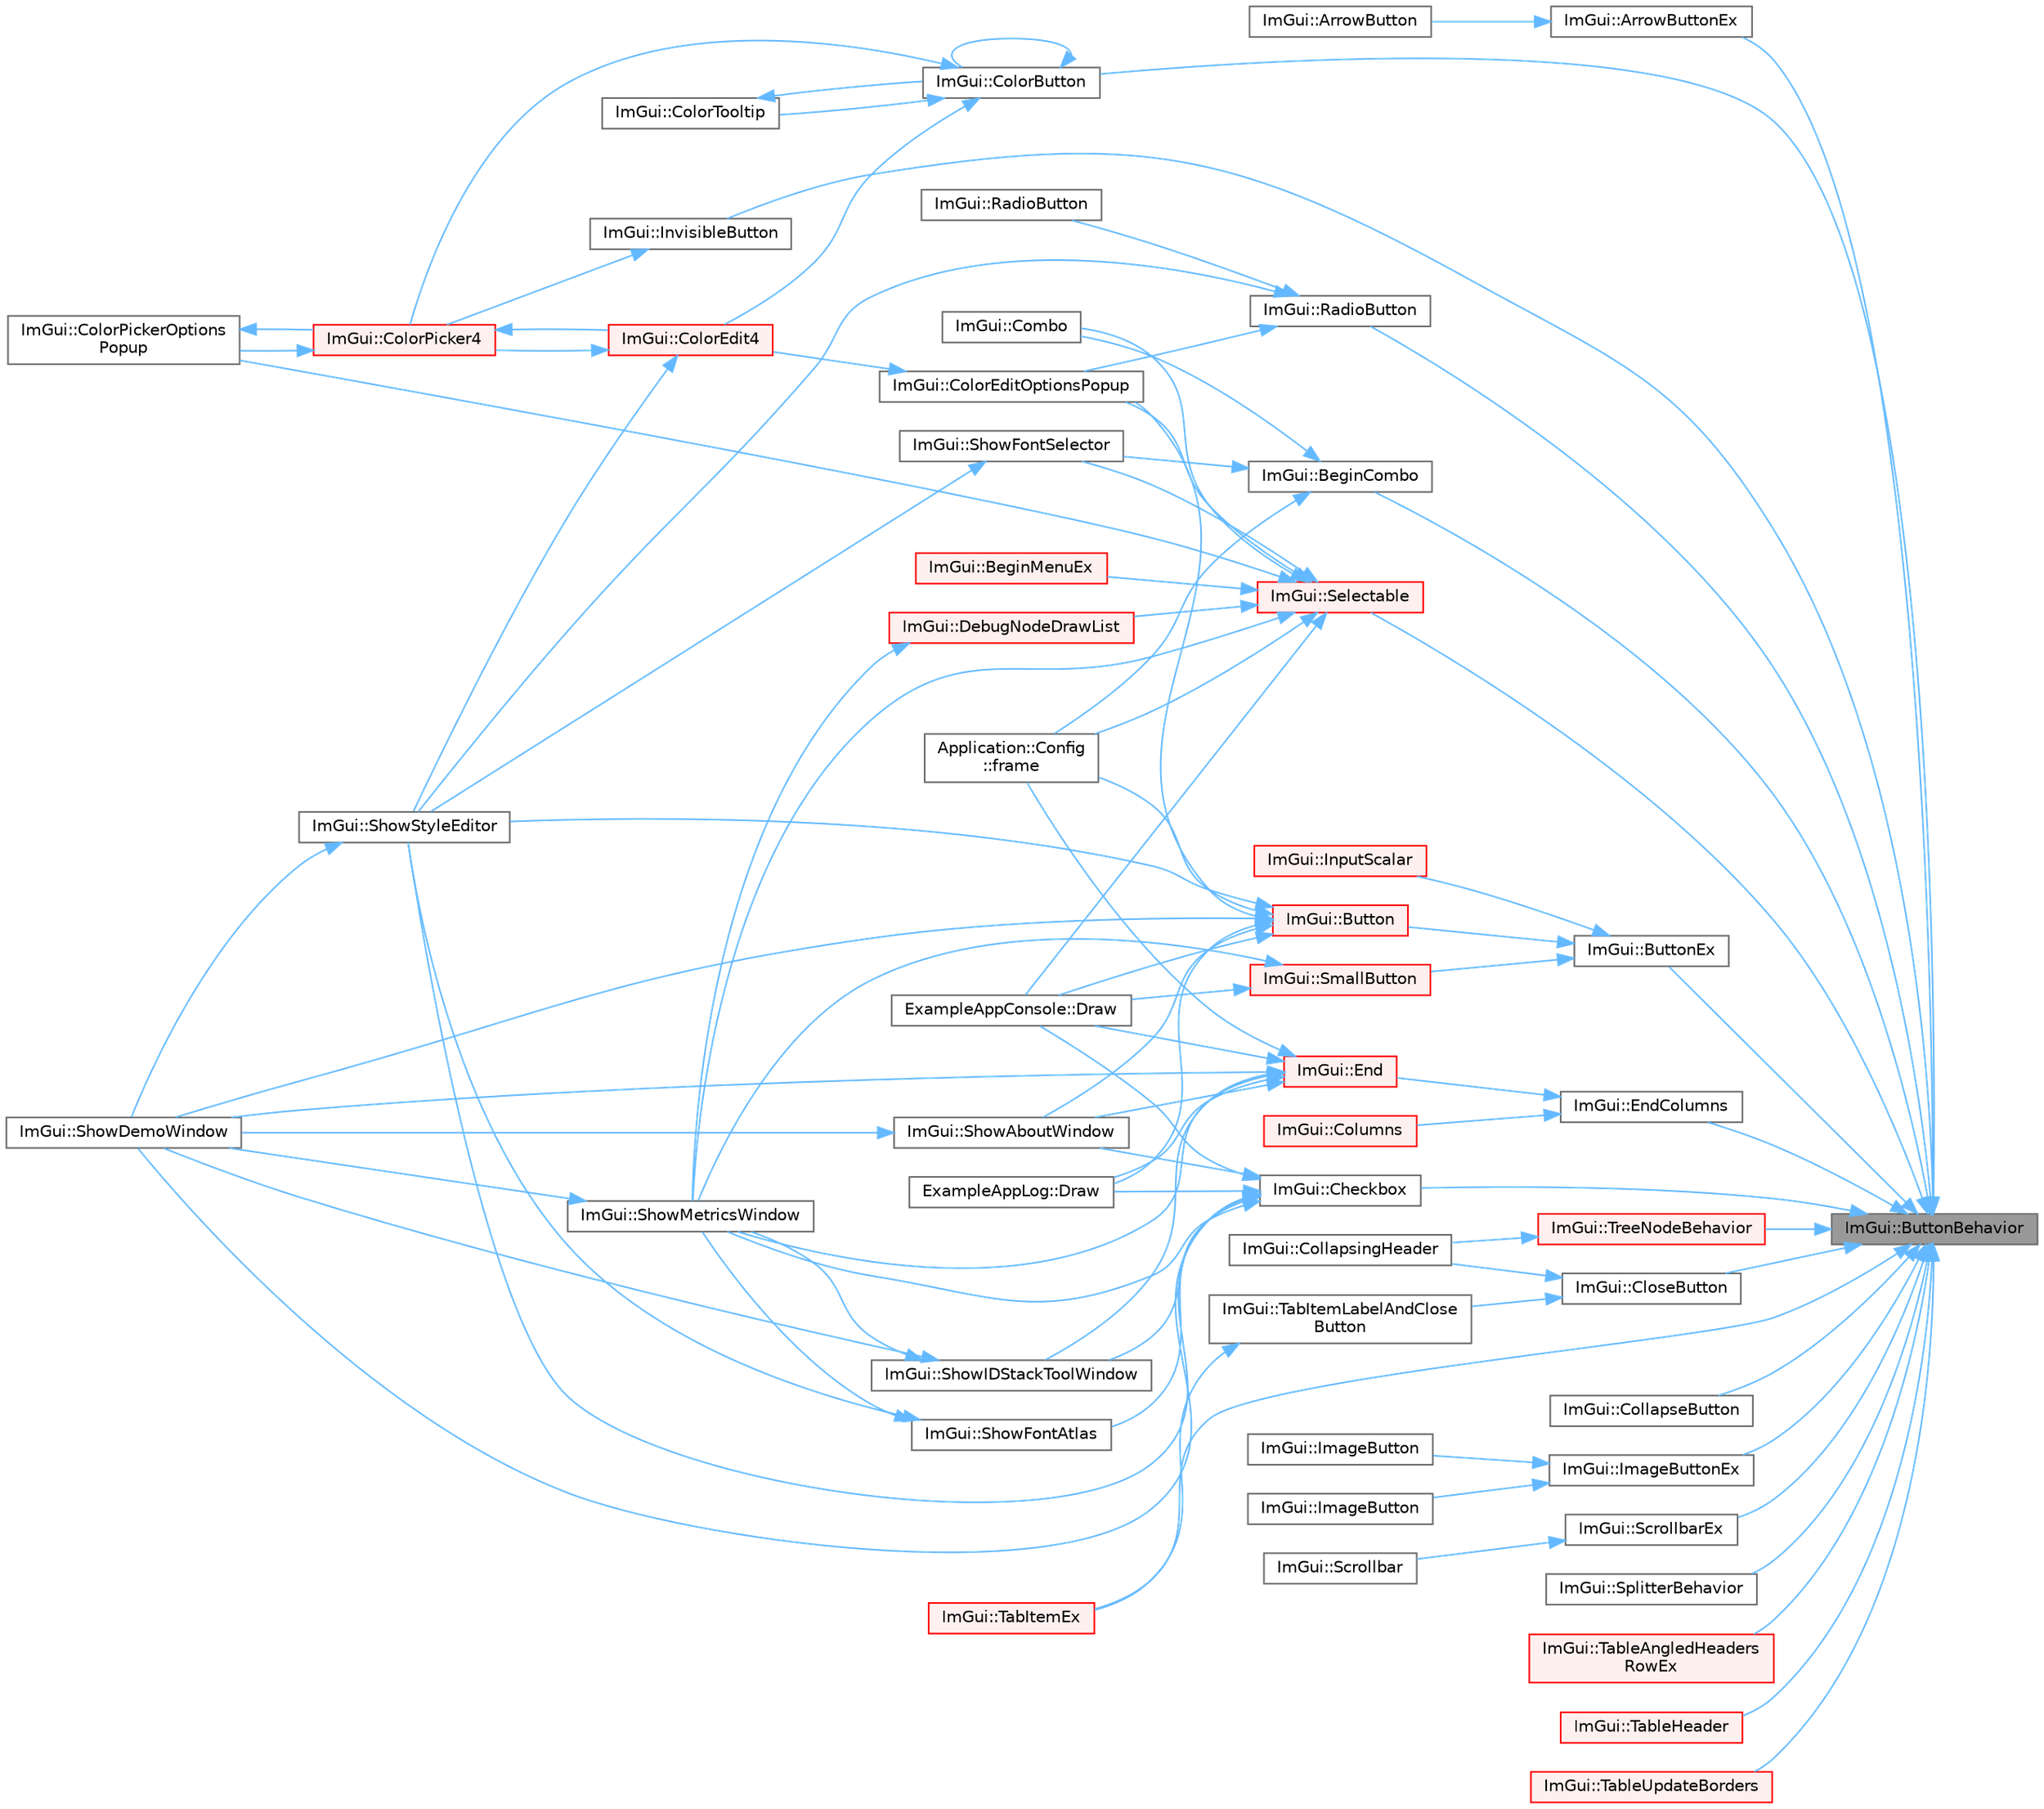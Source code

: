 digraph "ImGui::ButtonBehavior"
{
 // LATEX_PDF_SIZE
  bgcolor="transparent";
  edge [fontname=Helvetica,fontsize=10,labelfontname=Helvetica,labelfontsize=10];
  node [fontname=Helvetica,fontsize=10,shape=box,height=0.2,width=0.4];
  rankdir="RL";
  Node1 [id="Node000001",label="ImGui::ButtonBehavior",height=0.2,width=0.4,color="gray40", fillcolor="grey60", style="filled", fontcolor="black",tooltip=" "];
  Node1 -> Node2 [id="edge1_Node000001_Node000002",dir="back",color="steelblue1",style="solid",tooltip=" "];
  Node2 [id="Node000002",label="ImGui::ArrowButtonEx",height=0.2,width=0.4,color="grey40", fillcolor="white", style="filled",URL="$namespace_im_gui.html#ab05ee8e53f29fbb84942a494f2ac3292",tooltip=" "];
  Node2 -> Node3 [id="edge2_Node000002_Node000003",dir="back",color="steelblue1",style="solid",tooltip=" "];
  Node3 [id="Node000003",label="ImGui::ArrowButton",height=0.2,width=0.4,color="grey40", fillcolor="white", style="filled",URL="$namespace_im_gui.html#ad2bc397a02d5e4b8a14360d89abc6242",tooltip=" "];
  Node1 -> Node4 [id="edge3_Node000001_Node000004",dir="back",color="steelblue1",style="solid",tooltip=" "];
  Node4 [id="Node000004",label="ImGui::BeginCombo",height=0.2,width=0.4,color="grey40", fillcolor="white", style="filled",URL="$namespace_im_gui.html#aa895095bdc7a2907375c555e245575ea",tooltip=" "];
  Node4 -> Node5 [id="edge4_Node000004_Node000005",dir="back",color="steelblue1",style="solid",tooltip=" "];
  Node5 [id="Node000005",label="ImGui::Combo",height=0.2,width=0.4,color="grey40", fillcolor="white", style="filled",URL="$namespace_im_gui.html#ad530c65e7cdfaf03f4e9b2f4e3fed8fc",tooltip=" "];
  Node4 -> Node6 [id="edge5_Node000004_Node000006",dir="back",color="steelblue1",style="solid",tooltip=" "];
  Node6 [id="Node000006",label="Application::Config\l::frame",height=0.2,width=0.4,color="grey40", fillcolor="white", style="filled",URL="$class_application_1_1_config.html#a291cc3a874949e121dcf83a3f90681bc",tooltip=" "];
  Node4 -> Node7 [id="edge6_Node000004_Node000007",dir="back",color="steelblue1",style="solid",tooltip=" "];
  Node7 [id="Node000007",label="ImGui::ShowFontSelector",height=0.2,width=0.4,color="grey40", fillcolor="white", style="filled",URL="$namespace_im_gui.html#a0bdce99eef17ef1e1fef40a18bd811ab",tooltip=" "];
  Node7 -> Node8 [id="edge7_Node000007_Node000008",dir="back",color="steelblue1",style="solid",tooltip=" "];
  Node8 [id="Node000008",label="ImGui::ShowStyleEditor",height=0.2,width=0.4,color="grey40", fillcolor="white", style="filled",URL="$namespace_im_gui.html#ab2eb3dec78d054fe3feab1c091ec5de5",tooltip=" "];
  Node8 -> Node9 [id="edge8_Node000008_Node000009",dir="back",color="steelblue1",style="solid",tooltip=" "];
  Node9 [id="Node000009",label="ImGui::ShowDemoWindow",height=0.2,width=0.4,color="grey40", fillcolor="white", style="filled",URL="$namespace_im_gui.html#af95643a0ce4893b9e57c12991922fb18",tooltip=" "];
  Node1 -> Node10 [id="edge9_Node000001_Node000010",dir="back",color="steelblue1",style="solid",tooltip=" "];
  Node10 [id="Node000010",label="ImGui::ButtonEx",height=0.2,width=0.4,color="grey40", fillcolor="white", style="filled",URL="$namespace_im_gui.html#ae479220c66b039874c6e4c9e9b22849f",tooltip=" "];
  Node10 -> Node11 [id="edge10_Node000010_Node000011",dir="back",color="steelblue1",style="solid",tooltip=" "];
  Node11 [id="Node000011",label="ImGui::Button",height=0.2,width=0.4,color="red", fillcolor="#FFF0F0", style="filled",URL="$namespace_im_gui.html#a38094c568ce398db5a3abb9d3ac92030",tooltip=" "];
  Node11 -> Node12 [id="edge11_Node000011_Node000012",dir="back",color="steelblue1",style="solid",tooltip=" "];
  Node12 [id="Node000012",label="ImGui::ColorEditOptionsPopup",height=0.2,width=0.4,color="grey40", fillcolor="white", style="filled",URL="$namespace_im_gui.html#a6bfb117816d669f8704e5d0c0c0795fe",tooltip=" "];
  Node12 -> Node13 [id="edge12_Node000012_Node000013",dir="back",color="steelblue1",style="solid",tooltip=" "];
  Node13 [id="Node000013",label="ImGui::ColorEdit4",height=0.2,width=0.4,color="red", fillcolor="#FFF0F0", style="filled",URL="$namespace_im_gui.html#ac3f45e2aa0b1d591cc8a2cdf8b566a45",tooltip=" "];
  Node13 -> Node16 [id="edge13_Node000013_Node000016",dir="back",color="steelblue1",style="solid",tooltip=" "];
  Node16 [id="Node000016",label="ImGui::ColorPicker4",height=0.2,width=0.4,color="red", fillcolor="#FFF0F0", style="filled",URL="$namespace_im_gui.html#a3d5aae9e0a14aa051d5a799abbe97b32",tooltip=" "];
  Node16 -> Node13 [id="edge14_Node000016_Node000013",dir="back",color="steelblue1",style="solid",tooltip=" "];
  Node16 -> Node18 [id="edge15_Node000016_Node000018",dir="back",color="steelblue1",style="solid",tooltip=" "];
  Node18 [id="Node000018",label="ImGui::ColorPickerOptions\lPopup",height=0.2,width=0.4,color="grey40", fillcolor="white", style="filled",URL="$namespace_im_gui.html#a6d112eeb6d8ffdebbc9d9a8c66babbee",tooltip=" "];
  Node18 -> Node16 [id="edge16_Node000018_Node000016",dir="back",color="steelblue1",style="solid",tooltip=" "];
  Node13 -> Node8 [id="edge17_Node000013_Node000008",dir="back",color="steelblue1",style="solid",tooltip=" "];
  Node11 -> Node19 [id="edge18_Node000011_Node000019",dir="back",color="steelblue1",style="solid",tooltip=" "];
  Node19 [id="Node000019",label="ExampleAppConsole::Draw",height=0.2,width=0.4,color="grey40", fillcolor="white", style="filled",URL="$struct_example_app_console.html#a0518a09c7e8648dd52c7c06df19ac17a",tooltip=" "];
  Node11 -> Node20 [id="edge19_Node000011_Node000020",dir="back",color="steelblue1",style="solid",tooltip=" "];
  Node20 [id="Node000020",label="ExampleAppLog::Draw",height=0.2,width=0.4,color="grey40", fillcolor="white", style="filled",URL="$struct_example_app_log.html#a5ad3a4bdb89171b84aeaff96948a1f77",tooltip=" "];
  Node11 -> Node6 [id="edge20_Node000011_Node000006",dir="back",color="steelblue1",style="solid",tooltip=" "];
  Node11 -> Node24 [id="edge21_Node000011_Node000024",dir="back",color="steelblue1",style="solid",tooltip=" "];
  Node24 [id="Node000024",label="ImGui::ShowAboutWindow",height=0.2,width=0.4,color="grey40", fillcolor="white", style="filled",URL="$namespace_im_gui.html#ac297462e33309d0540fa459bccdc9304",tooltip=" "];
  Node24 -> Node9 [id="edge22_Node000024_Node000009",dir="back",color="steelblue1",style="solid",tooltip=" "];
  Node11 -> Node9 [id="edge23_Node000011_Node000009",dir="back",color="steelblue1",style="solid",tooltip=" "];
  Node11 -> Node8 [id="edge24_Node000011_Node000008",dir="back",color="steelblue1",style="solid",tooltip=" "];
  Node10 -> Node25 [id="edge25_Node000010_Node000025",dir="back",color="steelblue1",style="solid",tooltip=" "];
  Node25 [id="Node000025",label="ImGui::InputScalar",height=0.2,width=0.4,color="red", fillcolor="#FFF0F0", style="filled",URL="$namespace_im_gui.html#afdb54540b7480872fbb746f64344b374",tooltip=" "];
  Node10 -> Node36 [id="edge26_Node000010_Node000036",dir="back",color="steelblue1",style="solid",tooltip=" "];
  Node36 [id="Node000036",label="ImGui::SmallButton",height=0.2,width=0.4,color="red", fillcolor="#FFF0F0", style="filled",URL="$namespace_im_gui.html#a5b76ec69758aeb0a00a66f142f7a4fb2",tooltip=" "];
  Node36 -> Node19 [id="edge27_Node000036_Node000019",dir="back",color="steelblue1",style="solid",tooltip=" "];
  Node36 -> Node39 [id="edge28_Node000036_Node000039",dir="back",color="steelblue1",style="solid",tooltip=" "];
  Node39 [id="Node000039",label="ImGui::ShowMetricsWindow",height=0.2,width=0.4,color="grey40", fillcolor="white", style="filled",URL="$namespace_im_gui.html#afe7a28c6eb52fff3cc27d5a698fea4ff",tooltip=" "];
  Node39 -> Node9 [id="edge29_Node000039_Node000009",dir="back",color="steelblue1",style="solid",tooltip=" "];
  Node1 -> Node43 [id="edge30_Node000001_Node000043",dir="back",color="steelblue1",style="solid",tooltip=" "];
  Node43 [id="Node000043",label="ImGui::Checkbox",height=0.2,width=0.4,color="grey40", fillcolor="white", style="filled",URL="$namespace_im_gui.html#a57d73c1d0ef807fef734d91024092027",tooltip=" "];
  Node43 -> Node19 [id="edge31_Node000043_Node000019",dir="back",color="steelblue1",style="solid",tooltip=" "];
  Node43 -> Node20 [id="edge32_Node000043_Node000020",dir="back",color="steelblue1",style="solid",tooltip=" "];
  Node43 -> Node24 [id="edge33_Node000043_Node000024",dir="back",color="steelblue1",style="solid",tooltip=" "];
  Node43 -> Node9 [id="edge34_Node000043_Node000009",dir="back",color="steelblue1",style="solid",tooltip=" "];
  Node43 -> Node38 [id="edge35_Node000043_Node000038",dir="back",color="steelblue1",style="solid",tooltip=" "];
  Node38 [id="Node000038",label="ImGui::ShowFontAtlas",height=0.2,width=0.4,color="grey40", fillcolor="white", style="filled",URL="$namespace_im_gui.html#acab51ec2b39577845309f24535381038",tooltip=" "];
  Node38 -> Node39 [id="edge36_Node000038_Node000039",dir="back",color="steelblue1",style="solid",tooltip=" "];
  Node38 -> Node8 [id="edge37_Node000038_Node000008",dir="back",color="steelblue1",style="solid",tooltip=" "];
  Node43 -> Node44 [id="edge38_Node000043_Node000044",dir="back",color="steelblue1",style="solid",tooltip=" "];
  Node44 [id="Node000044",label="ImGui::ShowIDStackToolWindow",height=0.2,width=0.4,color="grey40", fillcolor="white", style="filled",URL="$namespace_im_gui.html#ab4a87bf4a874a8e5872b60b4a9b1d99e",tooltip=" "];
  Node44 -> Node9 [id="edge39_Node000044_Node000009",dir="back",color="steelblue1",style="solid",tooltip=" "];
  Node44 -> Node39 [id="edge40_Node000044_Node000039",dir="back",color="steelblue1",style="solid",tooltip=" "];
  Node43 -> Node39 [id="edge41_Node000043_Node000039",dir="back",color="steelblue1",style="solid",tooltip=" "];
  Node43 -> Node8 [id="edge42_Node000043_Node000008",dir="back",color="steelblue1",style="solid",tooltip=" "];
  Node1 -> Node45 [id="edge43_Node000001_Node000045",dir="back",color="steelblue1",style="solid",tooltip=" "];
  Node45 [id="Node000045",label="ImGui::CloseButton",height=0.2,width=0.4,color="grey40", fillcolor="white", style="filled",URL="$namespace_im_gui.html#a4f6da873474094ce131edd2dcda98551",tooltip=" "];
  Node45 -> Node46 [id="edge44_Node000045_Node000046",dir="back",color="steelblue1",style="solid",tooltip=" "];
  Node46 [id="Node000046",label="ImGui::CollapsingHeader",height=0.2,width=0.4,color="grey40", fillcolor="white", style="filled",URL="$namespace_im_gui.html#a4d6e6e7a5ace0e5dbee3ea1926ddf049",tooltip=" "];
  Node45 -> Node47 [id="edge45_Node000045_Node000047",dir="back",color="steelblue1",style="solid",tooltip=" "];
  Node47 [id="Node000047",label="ImGui::TabItemLabelAndClose\lButton",height=0.2,width=0.4,color="grey40", fillcolor="white", style="filled",URL="$namespace_im_gui.html#abbdb2619721c7ecaca3fb03d9d905003",tooltip=" "];
  Node47 -> Node48 [id="edge46_Node000047_Node000048",dir="back",color="steelblue1",style="solid",tooltip=" "];
  Node48 [id="Node000048",label="ImGui::TabItemEx",height=0.2,width=0.4,color="red", fillcolor="#FFF0F0", style="filled",URL="$namespace_im_gui.html#a4e0986fc689e7855cd9a9099dc87dac5",tooltip=" "];
  Node1 -> Node51 [id="edge47_Node000001_Node000051",dir="back",color="steelblue1",style="solid",tooltip=" "];
  Node51 [id="Node000051",label="ImGui::CollapseButton",height=0.2,width=0.4,color="grey40", fillcolor="white", style="filled",URL="$namespace_im_gui.html#acd027458d7a062d3d3073339454624e3",tooltip=" "];
  Node1 -> Node52 [id="edge48_Node000001_Node000052",dir="back",color="steelblue1",style="solid",tooltip=" "];
  Node52 [id="Node000052",label="ImGui::ColorButton",height=0.2,width=0.4,color="grey40", fillcolor="white", style="filled",URL="$namespace_im_gui.html#ae2d7c8f37726810753d71d480f0af7f0",tooltip=" "];
  Node52 -> Node52 [id="edge49_Node000052_Node000052",dir="back",color="steelblue1",style="solid",tooltip=" "];
  Node52 -> Node13 [id="edge50_Node000052_Node000013",dir="back",color="steelblue1",style="solid",tooltip=" "];
  Node52 -> Node16 [id="edge51_Node000052_Node000016",dir="back",color="steelblue1",style="solid",tooltip=" "];
  Node52 -> Node53 [id="edge52_Node000052_Node000053",dir="back",color="steelblue1",style="solid",tooltip=" "];
  Node53 [id="Node000053",label="ImGui::ColorTooltip",height=0.2,width=0.4,color="grey40", fillcolor="white", style="filled",URL="$namespace_im_gui.html#afad90b366b6471e3b13175c0ebeb26c8",tooltip=" "];
  Node53 -> Node52 [id="edge53_Node000053_Node000052",dir="back",color="steelblue1",style="solid",tooltip=" "];
  Node1 -> Node54 [id="edge54_Node000001_Node000054",dir="back",color="steelblue1",style="solid",tooltip=" "];
  Node54 [id="Node000054",label="ImGui::EndColumns",height=0.2,width=0.4,color="grey40", fillcolor="white", style="filled",URL="$namespace_im_gui.html#af93bed3bce5475fe4d525d744f16aa20",tooltip=" "];
  Node54 -> Node55 [id="edge55_Node000054_Node000055",dir="back",color="steelblue1",style="solid",tooltip=" "];
  Node55 [id="Node000055",label="ImGui::Columns",height=0.2,width=0.4,color="red", fillcolor="#FFF0F0", style="filled",URL="$namespace_im_gui.html#a0e2889956542527c4039b6b8bf5c2a38",tooltip=" "];
  Node54 -> Node61 [id="edge56_Node000054_Node000061",dir="back",color="steelblue1",style="solid",tooltip=" "];
  Node61 [id="Node000061",label="ImGui::End",height=0.2,width=0.4,color="red", fillcolor="#FFF0F0", style="filled",URL="$namespace_im_gui.html#a5479d93794a004c67ceb6d13f37c8254",tooltip=" "];
  Node61 -> Node19 [id="edge57_Node000061_Node000019",dir="back",color="steelblue1",style="solid",tooltip=" "];
  Node61 -> Node20 [id="edge58_Node000061_Node000020",dir="back",color="steelblue1",style="solid",tooltip=" "];
  Node61 -> Node6 [id="edge59_Node000061_Node000006",dir="back",color="steelblue1",style="solid",tooltip=" "];
  Node61 -> Node24 [id="edge60_Node000061_Node000024",dir="back",color="steelblue1",style="solid",tooltip=" "];
  Node61 -> Node9 [id="edge61_Node000061_Node000009",dir="back",color="steelblue1",style="solid",tooltip=" "];
  Node61 -> Node44 [id="edge62_Node000061_Node000044",dir="back",color="steelblue1",style="solid",tooltip=" "];
  Node61 -> Node39 [id="edge63_Node000061_Node000039",dir="back",color="steelblue1",style="solid",tooltip=" "];
  Node1 -> Node148 [id="edge64_Node000001_Node000148",dir="back",color="steelblue1",style="solid",tooltip=" "];
  Node148 [id="Node000148",label="ImGui::ImageButtonEx",height=0.2,width=0.4,color="grey40", fillcolor="white", style="filled",URL="$namespace_im_gui.html#aa696e652d6c161dadfd12c4392d6b8ed",tooltip=" "];
  Node148 -> Node149 [id="edge65_Node000148_Node000149",dir="back",color="steelblue1",style="solid",tooltip=" "];
  Node149 [id="Node000149",label="ImGui::ImageButton",height=0.2,width=0.4,color="grey40", fillcolor="white", style="filled",URL="$namespace_im_gui.html#af3b1c663cabd3324291be7f13c1eb60f",tooltip=" "];
  Node148 -> Node150 [id="edge66_Node000148_Node000150",dir="back",color="steelblue1",style="solid",tooltip=" "];
  Node150 [id="Node000150",label="ImGui::ImageButton",height=0.2,width=0.4,color="grey40", fillcolor="white", style="filled",URL="$namespace_im_gui.html#ac79ef64e8b9e1db73d8237f6a999da14",tooltip=" "];
  Node1 -> Node151 [id="edge67_Node000001_Node000151",dir="back",color="steelblue1",style="solid",tooltip=" "];
  Node151 [id="Node000151",label="ImGui::InvisibleButton",height=0.2,width=0.4,color="grey40", fillcolor="white", style="filled",URL="$namespace_im_gui.html#a1f61951b9d3a38083bd77b1dbe3ea895",tooltip=" "];
  Node151 -> Node16 [id="edge68_Node000151_Node000016",dir="back",color="steelblue1",style="solid",tooltip=" "];
  Node1 -> Node152 [id="edge69_Node000001_Node000152",dir="back",color="steelblue1",style="solid",tooltip=" "];
  Node152 [id="Node000152",label="ImGui::RadioButton",height=0.2,width=0.4,color="grey40", fillcolor="white", style="filled",URL="$namespace_im_gui.html#a6b146763845cbad5a4144772279631bc",tooltip=" "];
  Node152 -> Node12 [id="edge70_Node000152_Node000012",dir="back",color="steelblue1",style="solid",tooltip=" "];
  Node152 -> Node153 [id="edge71_Node000152_Node000153",dir="back",color="steelblue1",style="solid",tooltip=" "];
  Node153 [id="Node000153",label="ImGui::RadioButton",height=0.2,width=0.4,color="grey40", fillcolor="white", style="filled",URL="$namespace_im_gui.html#a018d2b61d2f00bb7a9dd2b1f933b93a5",tooltip=" "];
  Node152 -> Node8 [id="edge72_Node000152_Node000008",dir="back",color="steelblue1",style="solid",tooltip=" "];
  Node1 -> Node154 [id="edge73_Node000001_Node000154",dir="back",color="steelblue1",style="solid",tooltip=" "];
  Node154 [id="Node000154",label="ImGui::ScrollbarEx",height=0.2,width=0.4,color="grey40", fillcolor="white", style="filled",URL="$namespace_im_gui.html#a35eab777db4f6cb0d5242fd6968dab73",tooltip=" "];
  Node154 -> Node155 [id="edge74_Node000154_Node000155",dir="back",color="steelblue1",style="solid",tooltip=" "];
  Node155 [id="Node000155",label="ImGui::Scrollbar",height=0.2,width=0.4,color="grey40", fillcolor="white", style="filled",URL="$namespace_im_gui.html#a54a5006faded850f626ab20bd34aea9e",tooltip=" "];
  Node1 -> Node156 [id="edge75_Node000001_Node000156",dir="back",color="steelblue1",style="solid",tooltip=" "];
  Node156 [id="Node000156",label="ImGui::Selectable",height=0.2,width=0.4,color="red", fillcolor="#FFF0F0", style="filled",URL="$namespace_im_gui.html#af98575238bda183a523df19fb447af60",tooltip=" "];
  Node156 -> Node111 [id="edge76_Node000156_Node000111",dir="back",color="steelblue1",style="solid",tooltip=" "];
  Node111 [id="Node000111",label="ImGui::BeginMenuEx",height=0.2,width=0.4,color="red", fillcolor="#FFF0F0", style="filled",URL="$namespace_im_gui.html#a8dc671f87ed281b6445ce6ae4ab25183",tooltip=" "];
  Node156 -> Node12 [id="edge77_Node000156_Node000012",dir="back",color="steelblue1",style="solid",tooltip=" "];
  Node156 -> Node18 [id="edge78_Node000156_Node000018",dir="back",color="steelblue1",style="solid",tooltip=" "];
  Node156 -> Node5 [id="edge79_Node000156_Node000005",dir="back",color="steelblue1",style="solid",tooltip=" "];
  Node156 -> Node157 [id="edge80_Node000156_Node000157",dir="back",color="steelblue1",style="solid",tooltip=" "];
  Node157 [id="Node000157",label="ImGui::DebugNodeDrawList",height=0.2,width=0.4,color="red", fillcolor="#FFF0F0", style="filled",URL="$namespace_im_gui.html#af7b5e35566da44ac1ea8a7e1b9d9d574",tooltip=" "];
  Node157 -> Node39 [id="edge81_Node000157_Node000039",dir="back",color="steelblue1",style="solid",tooltip=" "];
  Node156 -> Node19 [id="edge82_Node000156_Node000019",dir="back",color="steelblue1",style="solid",tooltip=" "];
  Node156 -> Node6 [id="edge83_Node000156_Node000006",dir="back",color="steelblue1",style="solid",tooltip=" "];
  Node156 -> Node7 [id="edge84_Node000156_Node000007",dir="back",color="steelblue1",style="solid",tooltip=" "];
  Node156 -> Node39 [id="edge85_Node000156_Node000039",dir="back",color="steelblue1",style="solid",tooltip=" "];
  Node1 -> Node164 [id="edge86_Node000001_Node000164",dir="back",color="steelblue1",style="solid",tooltip=" "];
  Node164 [id="Node000164",label="ImGui::SplitterBehavior",height=0.2,width=0.4,color="grey40", fillcolor="white", style="filled",URL="$namespace_im_gui.html#a285913cd915ee715cd6a804e1b83814c",tooltip=" "];
  Node1 -> Node48 [id="edge87_Node000001_Node000048",dir="back",color="steelblue1",style="solid",tooltip=" "];
  Node1 -> Node123 [id="edge88_Node000001_Node000123",dir="back",color="steelblue1",style="solid",tooltip=" "];
  Node123 [id="Node000123",label="ImGui::TableAngledHeaders\lRowEx",height=0.2,width=0.4,color="red", fillcolor="#FFF0F0", style="filled",URL="$namespace_im_gui.html#abedf7bbf79accde2321806dc0beb90b1",tooltip=" "];
  Node1 -> Node139 [id="edge89_Node000001_Node000139",dir="back",color="steelblue1",style="solid",tooltip=" "];
  Node139 [id="Node000139",label="ImGui::TableHeader",height=0.2,width=0.4,color="red", fillcolor="#FFF0F0", style="filled",URL="$namespace_im_gui.html#ae51bc07bc518779f58def3c0e2d0045c",tooltip=" "];
  Node1 -> Node165 [id="edge90_Node000001_Node000165",dir="back",color="steelblue1",style="solid",tooltip=" "];
  Node165 [id="Node000165",label="ImGui::TableUpdateBorders",height=0.2,width=0.4,color="red", fillcolor="#FFF0F0", style="filled",URL="$namespace_im_gui.html#a339483446800bd4c7d2e4f5683e21de0",tooltip=" "];
  Node1 -> Node166 [id="edge91_Node000001_Node000166",dir="back",color="steelblue1",style="solid",tooltip=" "];
  Node166 [id="Node000166",label="ImGui::TreeNodeBehavior",height=0.2,width=0.4,color="red", fillcolor="#FFF0F0", style="filled",URL="$namespace_im_gui.html#a918eabf70d288e93b2519ee1eac2c0b4",tooltip=" "];
  Node166 -> Node46 [id="edge92_Node000166_Node000046",dir="back",color="steelblue1",style="solid",tooltip=" "];
}
